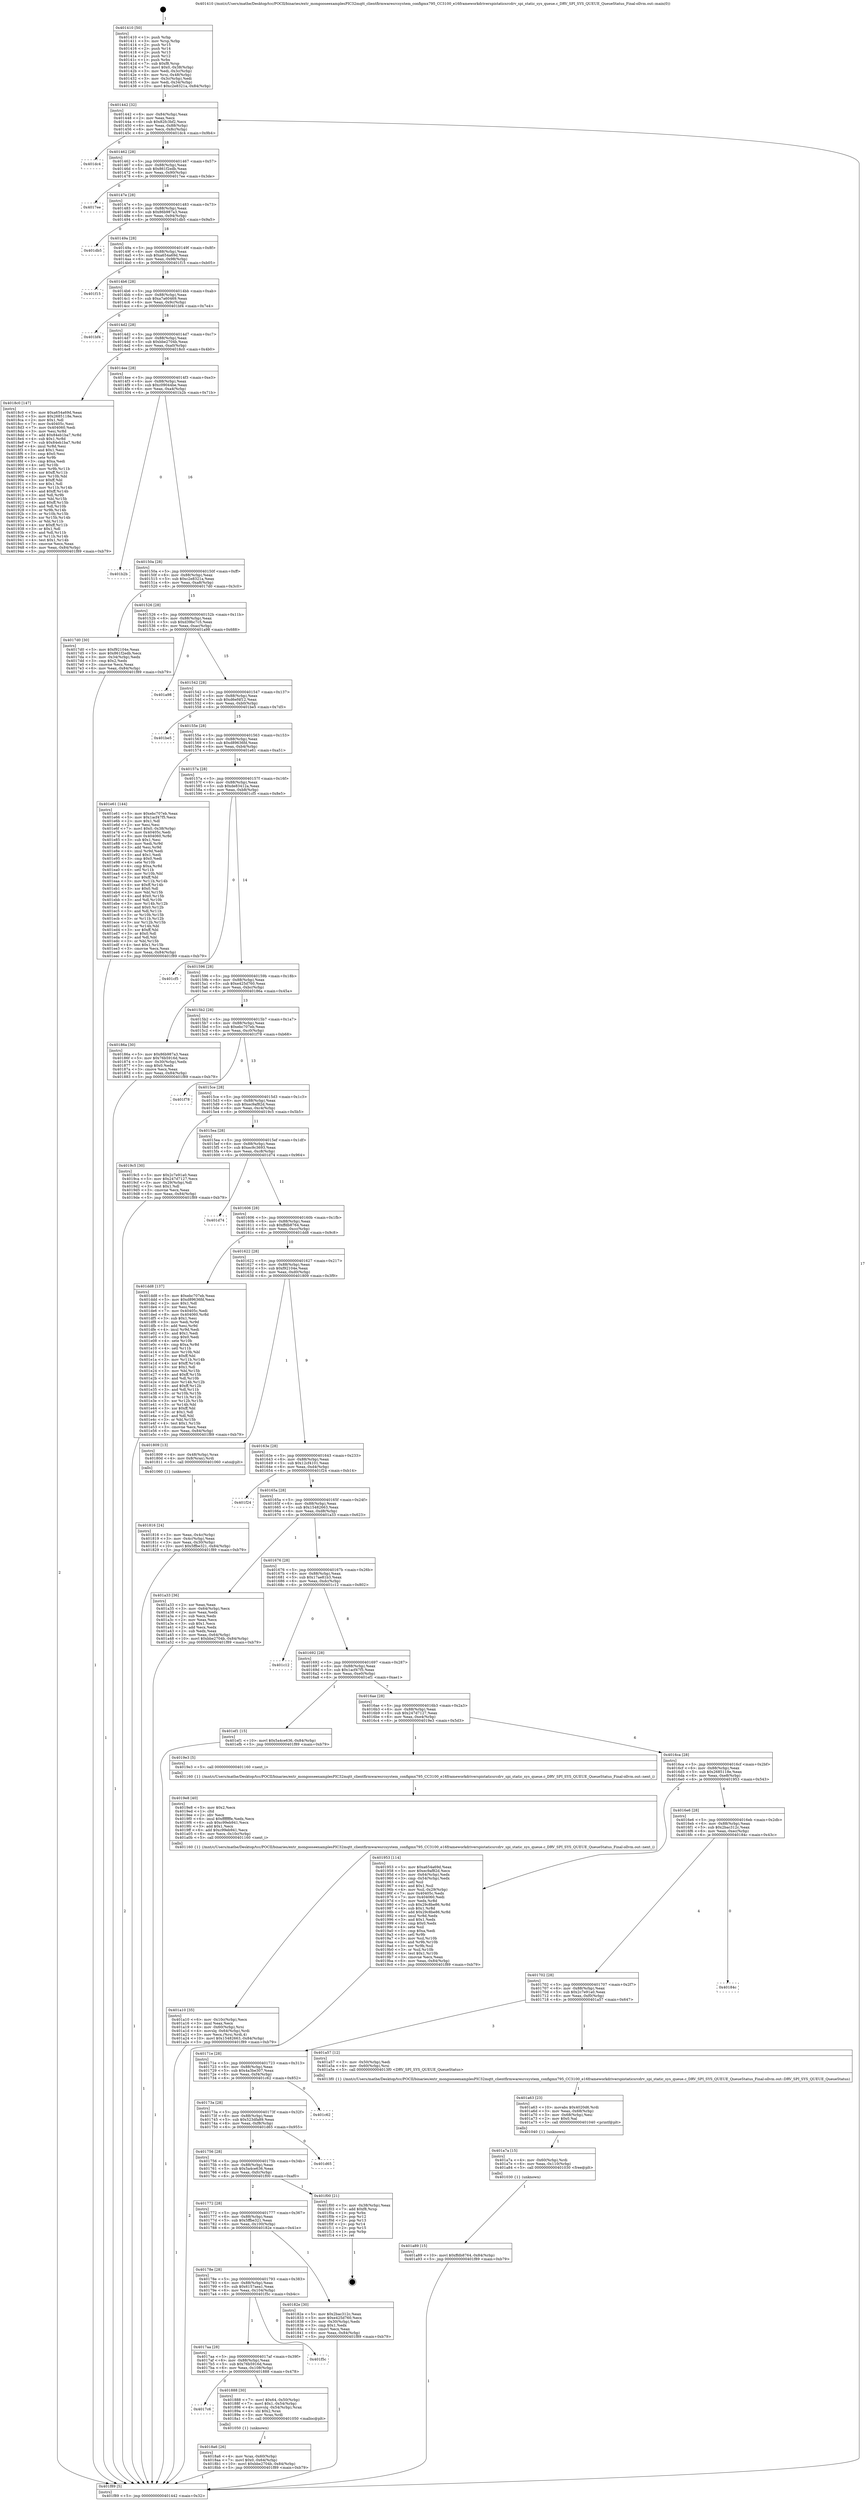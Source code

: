 digraph "0x401410" {
  label = "0x401410 (/mnt/c/Users/mathe/Desktop/tcc/POCII/binaries/extr_mongooseexamplesPIC32mqtt_clientfirmwaresrcsystem_configmx795_CC3100_e16frameworkdriverspistaticsrcdrv_spi_static_sys_queue.c_DRV_SPI_SYS_QUEUE_QueueStatus_Final-ollvm.out::main(0))"
  labelloc = "t"
  node[shape=record]

  Entry [label="",width=0.3,height=0.3,shape=circle,fillcolor=black,style=filled]
  "0x401442" [label="{
     0x401442 [32]\l
     | [instrs]\l
     &nbsp;&nbsp;0x401442 \<+6\>: mov -0x84(%rbp),%eax\l
     &nbsp;&nbsp;0x401448 \<+2\>: mov %eax,%ecx\l
     &nbsp;&nbsp;0x40144a \<+6\>: sub $0x82fc3bf2,%ecx\l
     &nbsp;&nbsp;0x401450 \<+6\>: mov %eax,-0x88(%rbp)\l
     &nbsp;&nbsp;0x401456 \<+6\>: mov %ecx,-0x8c(%rbp)\l
     &nbsp;&nbsp;0x40145c \<+6\>: je 0000000000401dc4 \<main+0x9b4\>\l
  }"]
  "0x401dc4" [label="{
     0x401dc4\l
  }", style=dashed]
  "0x401462" [label="{
     0x401462 [28]\l
     | [instrs]\l
     &nbsp;&nbsp;0x401462 \<+5\>: jmp 0000000000401467 \<main+0x57\>\l
     &nbsp;&nbsp;0x401467 \<+6\>: mov -0x88(%rbp),%eax\l
     &nbsp;&nbsp;0x40146d \<+5\>: sub $0x861f2edb,%eax\l
     &nbsp;&nbsp;0x401472 \<+6\>: mov %eax,-0x90(%rbp)\l
     &nbsp;&nbsp;0x401478 \<+6\>: je 00000000004017ee \<main+0x3de\>\l
  }"]
  Exit [label="",width=0.3,height=0.3,shape=circle,fillcolor=black,style=filled,peripheries=2]
  "0x4017ee" [label="{
     0x4017ee\l
  }", style=dashed]
  "0x40147e" [label="{
     0x40147e [28]\l
     | [instrs]\l
     &nbsp;&nbsp;0x40147e \<+5\>: jmp 0000000000401483 \<main+0x73\>\l
     &nbsp;&nbsp;0x401483 \<+6\>: mov -0x88(%rbp),%eax\l
     &nbsp;&nbsp;0x401489 \<+5\>: sub $0x86b987a3,%eax\l
     &nbsp;&nbsp;0x40148e \<+6\>: mov %eax,-0x94(%rbp)\l
     &nbsp;&nbsp;0x401494 \<+6\>: je 0000000000401db5 \<main+0x9a5\>\l
  }"]
  "0x401a89" [label="{
     0x401a89 [15]\l
     | [instrs]\l
     &nbsp;&nbsp;0x401a89 \<+10\>: movl $0xffdb8764,-0x84(%rbp)\l
     &nbsp;&nbsp;0x401a93 \<+5\>: jmp 0000000000401f89 \<main+0xb79\>\l
  }"]
  "0x401db5" [label="{
     0x401db5\l
  }", style=dashed]
  "0x40149a" [label="{
     0x40149a [28]\l
     | [instrs]\l
     &nbsp;&nbsp;0x40149a \<+5\>: jmp 000000000040149f \<main+0x8f\>\l
     &nbsp;&nbsp;0x40149f \<+6\>: mov -0x88(%rbp),%eax\l
     &nbsp;&nbsp;0x4014a5 \<+5\>: sub $0xa654a69d,%eax\l
     &nbsp;&nbsp;0x4014aa \<+6\>: mov %eax,-0x98(%rbp)\l
     &nbsp;&nbsp;0x4014b0 \<+6\>: je 0000000000401f15 \<main+0xb05\>\l
  }"]
  "0x401a7a" [label="{
     0x401a7a [15]\l
     | [instrs]\l
     &nbsp;&nbsp;0x401a7a \<+4\>: mov -0x60(%rbp),%rdi\l
     &nbsp;&nbsp;0x401a7e \<+6\>: mov %eax,-0x110(%rbp)\l
     &nbsp;&nbsp;0x401a84 \<+5\>: call 0000000000401030 \<free@plt\>\l
     | [calls]\l
     &nbsp;&nbsp;0x401030 \{1\} (unknown)\l
  }"]
  "0x401f15" [label="{
     0x401f15\l
  }", style=dashed]
  "0x4014b6" [label="{
     0x4014b6 [28]\l
     | [instrs]\l
     &nbsp;&nbsp;0x4014b6 \<+5\>: jmp 00000000004014bb \<main+0xab\>\l
     &nbsp;&nbsp;0x4014bb \<+6\>: mov -0x88(%rbp),%eax\l
     &nbsp;&nbsp;0x4014c1 \<+5\>: sub $0xa7a60469,%eax\l
     &nbsp;&nbsp;0x4014c6 \<+6\>: mov %eax,-0x9c(%rbp)\l
     &nbsp;&nbsp;0x4014cc \<+6\>: je 0000000000401bf4 \<main+0x7e4\>\l
  }"]
  "0x401a63" [label="{
     0x401a63 [23]\l
     | [instrs]\l
     &nbsp;&nbsp;0x401a63 \<+10\>: movabs $0x4020d6,%rdi\l
     &nbsp;&nbsp;0x401a6d \<+3\>: mov %eax,-0x68(%rbp)\l
     &nbsp;&nbsp;0x401a70 \<+3\>: mov -0x68(%rbp),%esi\l
     &nbsp;&nbsp;0x401a73 \<+2\>: mov $0x0,%al\l
     &nbsp;&nbsp;0x401a75 \<+5\>: call 0000000000401040 \<printf@plt\>\l
     | [calls]\l
     &nbsp;&nbsp;0x401040 \{1\} (unknown)\l
  }"]
  "0x401bf4" [label="{
     0x401bf4\l
  }", style=dashed]
  "0x4014d2" [label="{
     0x4014d2 [28]\l
     | [instrs]\l
     &nbsp;&nbsp;0x4014d2 \<+5\>: jmp 00000000004014d7 \<main+0xc7\>\l
     &nbsp;&nbsp;0x4014d7 \<+6\>: mov -0x88(%rbp),%eax\l
     &nbsp;&nbsp;0x4014dd \<+5\>: sub $0xbbe2704b,%eax\l
     &nbsp;&nbsp;0x4014e2 \<+6\>: mov %eax,-0xa0(%rbp)\l
     &nbsp;&nbsp;0x4014e8 \<+6\>: je 00000000004018c0 \<main+0x4b0\>\l
  }"]
  "0x401a10" [label="{
     0x401a10 [35]\l
     | [instrs]\l
     &nbsp;&nbsp;0x401a10 \<+6\>: mov -0x10c(%rbp),%ecx\l
     &nbsp;&nbsp;0x401a16 \<+3\>: imul %eax,%ecx\l
     &nbsp;&nbsp;0x401a19 \<+4\>: mov -0x60(%rbp),%rsi\l
     &nbsp;&nbsp;0x401a1d \<+4\>: movslq -0x64(%rbp),%rdi\l
     &nbsp;&nbsp;0x401a21 \<+3\>: mov %ecx,(%rsi,%rdi,4)\l
     &nbsp;&nbsp;0x401a24 \<+10\>: movl $0x15482663,-0x84(%rbp)\l
     &nbsp;&nbsp;0x401a2e \<+5\>: jmp 0000000000401f89 \<main+0xb79\>\l
  }"]
  "0x4018c0" [label="{
     0x4018c0 [147]\l
     | [instrs]\l
     &nbsp;&nbsp;0x4018c0 \<+5\>: mov $0xa654a69d,%eax\l
     &nbsp;&nbsp;0x4018c5 \<+5\>: mov $0x2685118e,%ecx\l
     &nbsp;&nbsp;0x4018ca \<+2\>: mov $0x1,%dl\l
     &nbsp;&nbsp;0x4018cc \<+7\>: mov 0x40405c,%esi\l
     &nbsp;&nbsp;0x4018d3 \<+7\>: mov 0x404060,%edi\l
     &nbsp;&nbsp;0x4018da \<+3\>: mov %esi,%r8d\l
     &nbsp;&nbsp;0x4018dd \<+7\>: add $0x84eb1ba7,%r8d\l
     &nbsp;&nbsp;0x4018e4 \<+4\>: sub $0x1,%r8d\l
     &nbsp;&nbsp;0x4018e8 \<+7\>: sub $0x84eb1ba7,%r8d\l
     &nbsp;&nbsp;0x4018ef \<+4\>: imul %r8d,%esi\l
     &nbsp;&nbsp;0x4018f3 \<+3\>: and $0x1,%esi\l
     &nbsp;&nbsp;0x4018f6 \<+3\>: cmp $0x0,%esi\l
     &nbsp;&nbsp;0x4018f9 \<+4\>: sete %r9b\l
     &nbsp;&nbsp;0x4018fd \<+3\>: cmp $0xa,%edi\l
     &nbsp;&nbsp;0x401900 \<+4\>: setl %r10b\l
     &nbsp;&nbsp;0x401904 \<+3\>: mov %r9b,%r11b\l
     &nbsp;&nbsp;0x401907 \<+4\>: xor $0xff,%r11b\l
     &nbsp;&nbsp;0x40190b \<+3\>: mov %r10b,%bl\l
     &nbsp;&nbsp;0x40190e \<+3\>: xor $0xff,%bl\l
     &nbsp;&nbsp;0x401911 \<+3\>: xor $0x1,%dl\l
     &nbsp;&nbsp;0x401914 \<+3\>: mov %r11b,%r14b\l
     &nbsp;&nbsp;0x401917 \<+4\>: and $0xff,%r14b\l
     &nbsp;&nbsp;0x40191b \<+3\>: and %dl,%r9b\l
     &nbsp;&nbsp;0x40191e \<+3\>: mov %bl,%r15b\l
     &nbsp;&nbsp;0x401921 \<+4\>: and $0xff,%r15b\l
     &nbsp;&nbsp;0x401925 \<+3\>: and %dl,%r10b\l
     &nbsp;&nbsp;0x401928 \<+3\>: or %r9b,%r14b\l
     &nbsp;&nbsp;0x40192b \<+3\>: or %r10b,%r15b\l
     &nbsp;&nbsp;0x40192e \<+3\>: xor %r15b,%r14b\l
     &nbsp;&nbsp;0x401931 \<+3\>: or %bl,%r11b\l
     &nbsp;&nbsp;0x401934 \<+4\>: xor $0xff,%r11b\l
     &nbsp;&nbsp;0x401938 \<+3\>: or $0x1,%dl\l
     &nbsp;&nbsp;0x40193b \<+3\>: and %dl,%r11b\l
     &nbsp;&nbsp;0x40193e \<+3\>: or %r11b,%r14b\l
     &nbsp;&nbsp;0x401941 \<+4\>: test $0x1,%r14b\l
     &nbsp;&nbsp;0x401945 \<+3\>: cmovne %ecx,%eax\l
     &nbsp;&nbsp;0x401948 \<+6\>: mov %eax,-0x84(%rbp)\l
     &nbsp;&nbsp;0x40194e \<+5\>: jmp 0000000000401f89 \<main+0xb79\>\l
  }"]
  "0x4014ee" [label="{
     0x4014ee [28]\l
     | [instrs]\l
     &nbsp;&nbsp;0x4014ee \<+5\>: jmp 00000000004014f3 \<main+0xe3\>\l
     &nbsp;&nbsp;0x4014f3 \<+6\>: mov -0x88(%rbp),%eax\l
     &nbsp;&nbsp;0x4014f9 \<+5\>: sub $0xc09044be,%eax\l
     &nbsp;&nbsp;0x4014fe \<+6\>: mov %eax,-0xa4(%rbp)\l
     &nbsp;&nbsp;0x401504 \<+6\>: je 0000000000401b2b \<main+0x71b\>\l
  }"]
  "0x4019e8" [label="{
     0x4019e8 [40]\l
     | [instrs]\l
     &nbsp;&nbsp;0x4019e8 \<+5\>: mov $0x2,%ecx\l
     &nbsp;&nbsp;0x4019ed \<+1\>: cltd\l
     &nbsp;&nbsp;0x4019ee \<+2\>: idiv %ecx\l
     &nbsp;&nbsp;0x4019f0 \<+6\>: imul $0xfffffffe,%edx,%ecx\l
     &nbsp;&nbsp;0x4019f6 \<+6\>: sub $0xc99eb941,%ecx\l
     &nbsp;&nbsp;0x4019fc \<+3\>: add $0x1,%ecx\l
     &nbsp;&nbsp;0x4019ff \<+6\>: add $0xc99eb941,%ecx\l
     &nbsp;&nbsp;0x401a05 \<+6\>: mov %ecx,-0x10c(%rbp)\l
     &nbsp;&nbsp;0x401a0b \<+5\>: call 0000000000401160 \<next_i\>\l
     | [calls]\l
     &nbsp;&nbsp;0x401160 \{1\} (/mnt/c/Users/mathe/Desktop/tcc/POCII/binaries/extr_mongooseexamplesPIC32mqtt_clientfirmwaresrcsystem_configmx795_CC3100_e16frameworkdriverspistaticsrcdrv_spi_static_sys_queue.c_DRV_SPI_SYS_QUEUE_QueueStatus_Final-ollvm.out::next_i)\l
  }"]
  "0x401b2b" [label="{
     0x401b2b\l
  }", style=dashed]
  "0x40150a" [label="{
     0x40150a [28]\l
     | [instrs]\l
     &nbsp;&nbsp;0x40150a \<+5\>: jmp 000000000040150f \<main+0xff\>\l
     &nbsp;&nbsp;0x40150f \<+6\>: mov -0x88(%rbp),%eax\l
     &nbsp;&nbsp;0x401515 \<+5\>: sub $0xc2e8321a,%eax\l
     &nbsp;&nbsp;0x40151a \<+6\>: mov %eax,-0xa8(%rbp)\l
     &nbsp;&nbsp;0x401520 \<+6\>: je 00000000004017d0 \<main+0x3c0\>\l
  }"]
  "0x4018a6" [label="{
     0x4018a6 [26]\l
     | [instrs]\l
     &nbsp;&nbsp;0x4018a6 \<+4\>: mov %rax,-0x60(%rbp)\l
     &nbsp;&nbsp;0x4018aa \<+7\>: movl $0x0,-0x64(%rbp)\l
     &nbsp;&nbsp;0x4018b1 \<+10\>: movl $0xbbe2704b,-0x84(%rbp)\l
     &nbsp;&nbsp;0x4018bb \<+5\>: jmp 0000000000401f89 \<main+0xb79\>\l
  }"]
  "0x4017d0" [label="{
     0x4017d0 [30]\l
     | [instrs]\l
     &nbsp;&nbsp;0x4017d0 \<+5\>: mov $0xf92104e,%eax\l
     &nbsp;&nbsp;0x4017d5 \<+5\>: mov $0x861f2edb,%ecx\l
     &nbsp;&nbsp;0x4017da \<+3\>: mov -0x34(%rbp),%edx\l
     &nbsp;&nbsp;0x4017dd \<+3\>: cmp $0x2,%edx\l
     &nbsp;&nbsp;0x4017e0 \<+3\>: cmovne %ecx,%eax\l
     &nbsp;&nbsp;0x4017e3 \<+6\>: mov %eax,-0x84(%rbp)\l
     &nbsp;&nbsp;0x4017e9 \<+5\>: jmp 0000000000401f89 \<main+0xb79\>\l
  }"]
  "0x401526" [label="{
     0x401526 [28]\l
     | [instrs]\l
     &nbsp;&nbsp;0x401526 \<+5\>: jmp 000000000040152b \<main+0x11b\>\l
     &nbsp;&nbsp;0x40152b \<+6\>: mov -0x88(%rbp),%eax\l
     &nbsp;&nbsp;0x401531 \<+5\>: sub $0xd39bc7c5,%eax\l
     &nbsp;&nbsp;0x401536 \<+6\>: mov %eax,-0xac(%rbp)\l
     &nbsp;&nbsp;0x40153c \<+6\>: je 0000000000401a98 \<main+0x688\>\l
  }"]
  "0x401f89" [label="{
     0x401f89 [5]\l
     | [instrs]\l
     &nbsp;&nbsp;0x401f89 \<+5\>: jmp 0000000000401442 \<main+0x32\>\l
  }"]
  "0x401410" [label="{
     0x401410 [50]\l
     | [instrs]\l
     &nbsp;&nbsp;0x401410 \<+1\>: push %rbp\l
     &nbsp;&nbsp;0x401411 \<+3\>: mov %rsp,%rbp\l
     &nbsp;&nbsp;0x401414 \<+2\>: push %r15\l
     &nbsp;&nbsp;0x401416 \<+2\>: push %r14\l
     &nbsp;&nbsp;0x401418 \<+2\>: push %r13\l
     &nbsp;&nbsp;0x40141a \<+2\>: push %r12\l
     &nbsp;&nbsp;0x40141c \<+1\>: push %rbx\l
     &nbsp;&nbsp;0x40141d \<+7\>: sub $0xf8,%rsp\l
     &nbsp;&nbsp;0x401424 \<+7\>: movl $0x0,-0x38(%rbp)\l
     &nbsp;&nbsp;0x40142b \<+3\>: mov %edi,-0x3c(%rbp)\l
     &nbsp;&nbsp;0x40142e \<+4\>: mov %rsi,-0x48(%rbp)\l
     &nbsp;&nbsp;0x401432 \<+3\>: mov -0x3c(%rbp),%edi\l
     &nbsp;&nbsp;0x401435 \<+3\>: mov %edi,-0x34(%rbp)\l
     &nbsp;&nbsp;0x401438 \<+10\>: movl $0xc2e8321a,-0x84(%rbp)\l
  }"]
  "0x4017c6" [label="{
     0x4017c6\l
  }", style=dashed]
  "0x401a98" [label="{
     0x401a98\l
  }", style=dashed]
  "0x401542" [label="{
     0x401542 [28]\l
     | [instrs]\l
     &nbsp;&nbsp;0x401542 \<+5\>: jmp 0000000000401547 \<main+0x137\>\l
     &nbsp;&nbsp;0x401547 \<+6\>: mov -0x88(%rbp),%eax\l
     &nbsp;&nbsp;0x40154d \<+5\>: sub $0xd6ef4f12,%eax\l
     &nbsp;&nbsp;0x401552 \<+6\>: mov %eax,-0xb0(%rbp)\l
     &nbsp;&nbsp;0x401558 \<+6\>: je 0000000000401be5 \<main+0x7d5\>\l
  }"]
  "0x401888" [label="{
     0x401888 [30]\l
     | [instrs]\l
     &nbsp;&nbsp;0x401888 \<+7\>: movl $0x64,-0x50(%rbp)\l
     &nbsp;&nbsp;0x40188f \<+7\>: movl $0x1,-0x54(%rbp)\l
     &nbsp;&nbsp;0x401896 \<+4\>: movslq -0x54(%rbp),%rax\l
     &nbsp;&nbsp;0x40189a \<+4\>: shl $0x2,%rax\l
     &nbsp;&nbsp;0x40189e \<+3\>: mov %rax,%rdi\l
     &nbsp;&nbsp;0x4018a1 \<+5\>: call 0000000000401050 \<malloc@plt\>\l
     | [calls]\l
     &nbsp;&nbsp;0x401050 \{1\} (unknown)\l
  }"]
  "0x401be5" [label="{
     0x401be5\l
  }", style=dashed]
  "0x40155e" [label="{
     0x40155e [28]\l
     | [instrs]\l
     &nbsp;&nbsp;0x40155e \<+5\>: jmp 0000000000401563 \<main+0x153\>\l
     &nbsp;&nbsp;0x401563 \<+6\>: mov -0x88(%rbp),%eax\l
     &nbsp;&nbsp;0x401569 \<+5\>: sub $0xd89636fd,%eax\l
     &nbsp;&nbsp;0x40156e \<+6\>: mov %eax,-0xb4(%rbp)\l
     &nbsp;&nbsp;0x401574 \<+6\>: je 0000000000401e61 \<main+0xa51\>\l
  }"]
  "0x4017aa" [label="{
     0x4017aa [28]\l
     | [instrs]\l
     &nbsp;&nbsp;0x4017aa \<+5\>: jmp 00000000004017af \<main+0x39f\>\l
     &nbsp;&nbsp;0x4017af \<+6\>: mov -0x88(%rbp),%eax\l
     &nbsp;&nbsp;0x4017b5 \<+5\>: sub $0x76b5916d,%eax\l
     &nbsp;&nbsp;0x4017ba \<+6\>: mov %eax,-0x108(%rbp)\l
     &nbsp;&nbsp;0x4017c0 \<+6\>: je 0000000000401888 \<main+0x478\>\l
  }"]
  "0x401e61" [label="{
     0x401e61 [144]\l
     | [instrs]\l
     &nbsp;&nbsp;0x401e61 \<+5\>: mov $0xebc707eb,%eax\l
     &nbsp;&nbsp;0x401e66 \<+5\>: mov $0x1acf47f5,%ecx\l
     &nbsp;&nbsp;0x401e6b \<+2\>: mov $0x1,%dl\l
     &nbsp;&nbsp;0x401e6d \<+2\>: xor %esi,%esi\l
     &nbsp;&nbsp;0x401e6f \<+7\>: movl $0x0,-0x38(%rbp)\l
     &nbsp;&nbsp;0x401e76 \<+7\>: mov 0x40405c,%edi\l
     &nbsp;&nbsp;0x401e7d \<+8\>: mov 0x404060,%r8d\l
     &nbsp;&nbsp;0x401e85 \<+3\>: sub $0x1,%esi\l
     &nbsp;&nbsp;0x401e88 \<+3\>: mov %edi,%r9d\l
     &nbsp;&nbsp;0x401e8b \<+3\>: add %esi,%r9d\l
     &nbsp;&nbsp;0x401e8e \<+4\>: imul %r9d,%edi\l
     &nbsp;&nbsp;0x401e92 \<+3\>: and $0x1,%edi\l
     &nbsp;&nbsp;0x401e95 \<+3\>: cmp $0x0,%edi\l
     &nbsp;&nbsp;0x401e98 \<+4\>: sete %r10b\l
     &nbsp;&nbsp;0x401e9c \<+4\>: cmp $0xa,%r8d\l
     &nbsp;&nbsp;0x401ea0 \<+4\>: setl %r11b\l
     &nbsp;&nbsp;0x401ea4 \<+3\>: mov %r10b,%bl\l
     &nbsp;&nbsp;0x401ea7 \<+3\>: xor $0xff,%bl\l
     &nbsp;&nbsp;0x401eaa \<+3\>: mov %r11b,%r14b\l
     &nbsp;&nbsp;0x401ead \<+4\>: xor $0xff,%r14b\l
     &nbsp;&nbsp;0x401eb1 \<+3\>: xor $0x0,%dl\l
     &nbsp;&nbsp;0x401eb4 \<+3\>: mov %bl,%r15b\l
     &nbsp;&nbsp;0x401eb7 \<+4\>: and $0x0,%r15b\l
     &nbsp;&nbsp;0x401ebb \<+3\>: and %dl,%r10b\l
     &nbsp;&nbsp;0x401ebe \<+3\>: mov %r14b,%r12b\l
     &nbsp;&nbsp;0x401ec1 \<+4\>: and $0x0,%r12b\l
     &nbsp;&nbsp;0x401ec5 \<+3\>: and %dl,%r11b\l
     &nbsp;&nbsp;0x401ec8 \<+3\>: or %r10b,%r15b\l
     &nbsp;&nbsp;0x401ecb \<+3\>: or %r11b,%r12b\l
     &nbsp;&nbsp;0x401ece \<+3\>: xor %r12b,%r15b\l
     &nbsp;&nbsp;0x401ed1 \<+3\>: or %r14b,%bl\l
     &nbsp;&nbsp;0x401ed4 \<+3\>: xor $0xff,%bl\l
     &nbsp;&nbsp;0x401ed7 \<+3\>: or $0x0,%dl\l
     &nbsp;&nbsp;0x401eda \<+2\>: and %dl,%bl\l
     &nbsp;&nbsp;0x401edc \<+3\>: or %bl,%r15b\l
     &nbsp;&nbsp;0x401edf \<+4\>: test $0x1,%r15b\l
     &nbsp;&nbsp;0x401ee3 \<+3\>: cmovne %ecx,%eax\l
     &nbsp;&nbsp;0x401ee6 \<+6\>: mov %eax,-0x84(%rbp)\l
     &nbsp;&nbsp;0x401eec \<+5\>: jmp 0000000000401f89 \<main+0xb79\>\l
  }"]
  "0x40157a" [label="{
     0x40157a [28]\l
     | [instrs]\l
     &nbsp;&nbsp;0x40157a \<+5\>: jmp 000000000040157f \<main+0x16f\>\l
     &nbsp;&nbsp;0x40157f \<+6\>: mov -0x88(%rbp),%eax\l
     &nbsp;&nbsp;0x401585 \<+5\>: sub $0xde83412a,%eax\l
     &nbsp;&nbsp;0x40158a \<+6\>: mov %eax,-0xb8(%rbp)\l
     &nbsp;&nbsp;0x401590 \<+6\>: je 0000000000401cf5 \<main+0x8e5\>\l
  }"]
  "0x401f5c" [label="{
     0x401f5c\l
  }", style=dashed]
  "0x401cf5" [label="{
     0x401cf5\l
  }", style=dashed]
  "0x401596" [label="{
     0x401596 [28]\l
     | [instrs]\l
     &nbsp;&nbsp;0x401596 \<+5\>: jmp 000000000040159b \<main+0x18b\>\l
     &nbsp;&nbsp;0x40159b \<+6\>: mov -0x88(%rbp),%eax\l
     &nbsp;&nbsp;0x4015a1 \<+5\>: sub $0xe425d760,%eax\l
     &nbsp;&nbsp;0x4015a6 \<+6\>: mov %eax,-0xbc(%rbp)\l
     &nbsp;&nbsp;0x4015ac \<+6\>: je 000000000040186a \<main+0x45a\>\l
  }"]
  "0x40178e" [label="{
     0x40178e [28]\l
     | [instrs]\l
     &nbsp;&nbsp;0x40178e \<+5\>: jmp 0000000000401793 \<main+0x383\>\l
     &nbsp;&nbsp;0x401793 \<+6\>: mov -0x88(%rbp),%eax\l
     &nbsp;&nbsp;0x401799 \<+5\>: sub $0x6157aea1,%eax\l
     &nbsp;&nbsp;0x40179e \<+6\>: mov %eax,-0x104(%rbp)\l
     &nbsp;&nbsp;0x4017a4 \<+6\>: je 0000000000401f5c \<main+0xb4c\>\l
  }"]
  "0x40186a" [label="{
     0x40186a [30]\l
     | [instrs]\l
     &nbsp;&nbsp;0x40186a \<+5\>: mov $0x86b987a3,%eax\l
     &nbsp;&nbsp;0x40186f \<+5\>: mov $0x76b5916d,%ecx\l
     &nbsp;&nbsp;0x401874 \<+3\>: mov -0x30(%rbp),%edx\l
     &nbsp;&nbsp;0x401877 \<+3\>: cmp $0x0,%edx\l
     &nbsp;&nbsp;0x40187a \<+3\>: cmove %ecx,%eax\l
     &nbsp;&nbsp;0x40187d \<+6\>: mov %eax,-0x84(%rbp)\l
     &nbsp;&nbsp;0x401883 \<+5\>: jmp 0000000000401f89 \<main+0xb79\>\l
  }"]
  "0x4015b2" [label="{
     0x4015b2 [28]\l
     | [instrs]\l
     &nbsp;&nbsp;0x4015b2 \<+5\>: jmp 00000000004015b7 \<main+0x1a7\>\l
     &nbsp;&nbsp;0x4015b7 \<+6\>: mov -0x88(%rbp),%eax\l
     &nbsp;&nbsp;0x4015bd \<+5\>: sub $0xebc707eb,%eax\l
     &nbsp;&nbsp;0x4015c2 \<+6\>: mov %eax,-0xc0(%rbp)\l
     &nbsp;&nbsp;0x4015c8 \<+6\>: je 0000000000401f78 \<main+0xb68\>\l
  }"]
  "0x40182e" [label="{
     0x40182e [30]\l
     | [instrs]\l
     &nbsp;&nbsp;0x40182e \<+5\>: mov $0x2bac312c,%eax\l
     &nbsp;&nbsp;0x401833 \<+5\>: mov $0xe425d760,%ecx\l
     &nbsp;&nbsp;0x401838 \<+3\>: mov -0x30(%rbp),%edx\l
     &nbsp;&nbsp;0x40183b \<+3\>: cmp $0x1,%edx\l
     &nbsp;&nbsp;0x40183e \<+3\>: cmovl %ecx,%eax\l
     &nbsp;&nbsp;0x401841 \<+6\>: mov %eax,-0x84(%rbp)\l
     &nbsp;&nbsp;0x401847 \<+5\>: jmp 0000000000401f89 \<main+0xb79\>\l
  }"]
  "0x401f78" [label="{
     0x401f78\l
  }", style=dashed]
  "0x4015ce" [label="{
     0x4015ce [28]\l
     | [instrs]\l
     &nbsp;&nbsp;0x4015ce \<+5\>: jmp 00000000004015d3 \<main+0x1c3\>\l
     &nbsp;&nbsp;0x4015d3 \<+6\>: mov -0x88(%rbp),%eax\l
     &nbsp;&nbsp;0x4015d9 \<+5\>: sub $0xec9af82d,%eax\l
     &nbsp;&nbsp;0x4015de \<+6\>: mov %eax,-0xc4(%rbp)\l
     &nbsp;&nbsp;0x4015e4 \<+6\>: je 00000000004019c5 \<main+0x5b5\>\l
  }"]
  "0x401772" [label="{
     0x401772 [28]\l
     | [instrs]\l
     &nbsp;&nbsp;0x401772 \<+5\>: jmp 0000000000401777 \<main+0x367\>\l
     &nbsp;&nbsp;0x401777 \<+6\>: mov -0x88(%rbp),%eax\l
     &nbsp;&nbsp;0x40177d \<+5\>: sub $0x5ffbe321,%eax\l
     &nbsp;&nbsp;0x401782 \<+6\>: mov %eax,-0x100(%rbp)\l
     &nbsp;&nbsp;0x401788 \<+6\>: je 000000000040182e \<main+0x41e\>\l
  }"]
  "0x4019c5" [label="{
     0x4019c5 [30]\l
     | [instrs]\l
     &nbsp;&nbsp;0x4019c5 \<+5\>: mov $0x2c7e91a0,%eax\l
     &nbsp;&nbsp;0x4019ca \<+5\>: mov $0x247d7127,%ecx\l
     &nbsp;&nbsp;0x4019cf \<+3\>: mov -0x29(%rbp),%dl\l
     &nbsp;&nbsp;0x4019d2 \<+3\>: test $0x1,%dl\l
     &nbsp;&nbsp;0x4019d5 \<+3\>: cmovne %ecx,%eax\l
     &nbsp;&nbsp;0x4019d8 \<+6\>: mov %eax,-0x84(%rbp)\l
     &nbsp;&nbsp;0x4019de \<+5\>: jmp 0000000000401f89 \<main+0xb79\>\l
  }"]
  "0x4015ea" [label="{
     0x4015ea [28]\l
     | [instrs]\l
     &nbsp;&nbsp;0x4015ea \<+5\>: jmp 00000000004015ef \<main+0x1df\>\l
     &nbsp;&nbsp;0x4015ef \<+6\>: mov -0x88(%rbp),%eax\l
     &nbsp;&nbsp;0x4015f5 \<+5\>: sub $0xec9c3693,%eax\l
     &nbsp;&nbsp;0x4015fa \<+6\>: mov %eax,-0xc8(%rbp)\l
     &nbsp;&nbsp;0x401600 \<+6\>: je 0000000000401d74 \<main+0x964\>\l
  }"]
  "0x401f00" [label="{
     0x401f00 [21]\l
     | [instrs]\l
     &nbsp;&nbsp;0x401f00 \<+3\>: mov -0x38(%rbp),%eax\l
     &nbsp;&nbsp;0x401f03 \<+7\>: add $0xf8,%rsp\l
     &nbsp;&nbsp;0x401f0a \<+1\>: pop %rbx\l
     &nbsp;&nbsp;0x401f0b \<+2\>: pop %r12\l
     &nbsp;&nbsp;0x401f0d \<+2\>: pop %r13\l
     &nbsp;&nbsp;0x401f0f \<+2\>: pop %r14\l
     &nbsp;&nbsp;0x401f11 \<+2\>: pop %r15\l
     &nbsp;&nbsp;0x401f13 \<+1\>: pop %rbp\l
     &nbsp;&nbsp;0x401f14 \<+1\>: ret\l
  }"]
  "0x401d74" [label="{
     0x401d74\l
  }", style=dashed]
  "0x401606" [label="{
     0x401606 [28]\l
     | [instrs]\l
     &nbsp;&nbsp;0x401606 \<+5\>: jmp 000000000040160b \<main+0x1fb\>\l
     &nbsp;&nbsp;0x40160b \<+6\>: mov -0x88(%rbp),%eax\l
     &nbsp;&nbsp;0x401611 \<+5\>: sub $0xffdb8764,%eax\l
     &nbsp;&nbsp;0x401616 \<+6\>: mov %eax,-0xcc(%rbp)\l
     &nbsp;&nbsp;0x40161c \<+6\>: je 0000000000401dd8 \<main+0x9c8\>\l
  }"]
  "0x401756" [label="{
     0x401756 [28]\l
     | [instrs]\l
     &nbsp;&nbsp;0x401756 \<+5\>: jmp 000000000040175b \<main+0x34b\>\l
     &nbsp;&nbsp;0x40175b \<+6\>: mov -0x88(%rbp),%eax\l
     &nbsp;&nbsp;0x401761 \<+5\>: sub $0x5a4ce636,%eax\l
     &nbsp;&nbsp;0x401766 \<+6\>: mov %eax,-0xfc(%rbp)\l
     &nbsp;&nbsp;0x40176c \<+6\>: je 0000000000401f00 \<main+0xaf0\>\l
  }"]
  "0x401dd8" [label="{
     0x401dd8 [137]\l
     | [instrs]\l
     &nbsp;&nbsp;0x401dd8 \<+5\>: mov $0xebc707eb,%eax\l
     &nbsp;&nbsp;0x401ddd \<+5\>: mov $0xd89636fd,%ecx\l
     &nbsp;&nbsp;0x401de2 \<+2\>: mov $0x1,%dl\l
     &nbsp;&nbsp;0x401de4 \<+2\>: xor %esi,%esi\l
     &nbsp;&nbsp;0x401de6 \<+7\>: mov 0x40405c,%edi\l
     &nbsp;&nbsp;0x401ded \<+8\>: mov 0x404060,%r8d\l
     &nbsp;&nbsp;0x401df5 \<+3\>: sub $0x1,%esi\l
     &nbsp;&nbsp;0x401df8 \<+3\>: mov %edi,%r9d\l
     &nbsp;&nbsp;0x401dfb \<+3\>: add %esi,%r9d\l
     &nbsp;&nbsp;0x401dfe \<+4\>: imul %r9d,%edi\l
     &nbsp;&nbsp;0x401e02 \<+3\>: and $0x1,%edi\l
     &nbsp;&nbsp;0x401e05 \<+3\>: cmp $0x0,%edi\l
     &nbsp;&nbsp;0x401e08 \<+4\>: sete %r10b\l
     &nbsp;&nbsp;0x401e0c \<+4\>: cmp $0xa,%r8d\l
     &nbsp;&nbsp;0x401e10 \<+4\>: setl %r11b\l
     &nbsp;&nbsp;0x401e14 \<+3\>: mov %r10b,%bl\l
     &nbsp;&nbsp;0x401e17 \<+3\>: xor $0xff,%bl\l
     &nbsp;&nbsp;0x401e1a \<+3\>: mov %r11b,%r14b\l
     &nbsp;&nbsp;0x401e1d \<+4\>: xor $0xff,%r14b\l
     &nbsp;&nbsp;0x401e21 \<+3\>: xor $0x1,%dl\l
     &nbsp;&nbsp;0x401e24 \<+3\>: mov %bl,%r15b\l
     &nbsp;&nbsp;0x401e27 \<+4\>: and $0xff,%r15b\l
     &nbsp;&nbsp;0x401e2b \<+3\>: and %dl,%r10b\l
     &nbsp;&nbsp;0x401e2e \<+3\>: mov %r14b,%r12b\l
     &nbsp;&nbsp;0x401e31 \<+4\>: and $0xff,%r12b\l
     &nbsp;&nbsp;0x401e35 \<+3\>: and %dl,%r11b\l
     &nbsp;&nbsp;0x401e38 \<+3\>: or %r10b,%r15b\l
     &nbsp;&nbsp;0x401e3b \<+3\>: or %r11b,%r12b\l
     &nbsp;&nbsp;0x401e3e \<+3\>: xor %r12b,%r15b\l
     &nbsp;&nbsp;0x401e41 \<+3\>: or %r14b,%bl\l
     &nbsp;&nbsp;0x401e44 \<+3\>: xor $0xff,%bl\l
     &nbsp;&nbsp;0x401e47 \<+3\>: or $0x1,%dl\l
     &nbsp;&nbsp;0x401e4a \<+2\>: and %dl,%bl\l
     &nbsp;&nbsp;0x401e4c \<+3\>: or %bl,%r15b\l
     &nbsp;&nbsp;0x401e4f \<+4\>: test $0x1,%r15b\l
     &nbsp;&nbsp;0x401e53 \<+3\>: cmovne %ecx,%eax\l
     &nbsp;&nbsp;0x401e56 \<+6\>: mov %eax,-0x84(%rbp)\l
     &nbsp;&nbsp;0x401e5c \<+5\>: jmp 0000000000401f89 \<main+0xb79\>\l
  }"]
  "0x401622" [label="{
     0x401622 [28]\l
     | [instrs]\l
     &nbsp;&nbsp;0x401622 \<+5\>: jmp 0000000000401627 \<main+0x217\>\l
     &nbsp;&nbsp;0x401627 \<+6\>: mov -0x88(%rbp),%eax\l
     &nbsp;&nbsp;0x40162d \<+5\>: sub $0xf92104e,%eax\l
     &nbsp;&nbsp;0x401632 \<+6\>: mov %eax,-0xd0(%rbp)\l
     &nbsp;&nbsp;0x401638 \<+6\>: je 0000000000401809 \<main+0x3f9\>\l
  }"]
  "0x401d65" [label="{
     0x401d65\l
  }", style=dashed]
  "0x401809" [label="{
     0x401809 [13]\l
     | [instrs]\l
     &nbsp;&nbsp;0x401809 \<+4\>: mov -0x48(%rbp),%rax\l
     &nbsp;&nbsp;0x40180d \<+4\>: mov 0x8(%rax),%rdi\l
     &nbsp;&nbsp;0x401811 \<+5\>: call 0000000000401060 \<atoi@plt\>\l
     | [calls]\l
     &nbsp;&nbsp;0x401060 \{1\} (unknown)\l
  }"]
  "0x40163e" [label="{
     0x40163e [28]\l
     | [instrs]\l
     &nbsp;&nbsp;0x40163e \<+5\>: jmp 0000000000401643 \<main+0x233\>\l
     &nbsp;&nbsp;0x401643 \<+6\>: mov -0x88(%rbp),%eax\l
     &nbsp;&nbsp;0x401649 \<+5\>: sub $0x12cf4101,%eax\l
     &nbsp;&nbsp;0x40164e \<+6\>: mov %eax,-0xd4(%rbp)\l
     &nbsp;&nbsp;0x401654 \<+6\>: je 0000000000401f24 \<main+0xb14\>\l
  }"]
  "0x401816" [label="{
     0x401816 [24]\l
     | [instrs]\l
     &nbsp;&nbsp;0x401816 \<+3\>: mov %eax,-0x4c(%rbp)\l
     &nbsp;&nbsp;0x401819 \<+3\>: mov -0x4c(%rbp),%eax\l
     &nbsp;&nbsp;0x40181c \<+3\>: mov %eax,-0x30(%rbp)\l
     &nbsp;&nbsp;0x40181f \<+10\>: movl $0x5ffbe321,-0x84(%rbp)\l
     &nbsp;&nbsp;0x401829 \<+5\>: jmp 0000000000401f89 \<main+0xb79\>\l
  }"]
  "0x40173a" [label="{
     0x40173a [28]\l
     | [instrs]\l
     &nbsp;&nbsp;0x40173a \<+5\>: jmp 000000000040173f \<main+0x32f\>\l
     &nbsp;&nbsp;0x40173f \<+6\>: mov -0x88(%rbp),%eax\l
     &nbsp;&nbsp;0x401745 \<+5\>: sub $0x523dfa89,%eax\l
     &nbsp;&nbsp;0x40174a \<+6\>: mov %eax,-0xf8(%rbp)\l
     &nbsp;&nbsp;0x401750 \<+6\>: je 0000000000401d65 \<main+0x955\>\l
  }"]
  "0x401f24" [label="{
     0x401f24\l
  }", style=dashed]
  "0x40165a" [label="{
     0x40165a [28]\l
     | [instrs]\l
     &nbsp;&nbsp;0x40165a \<+5\>: jmp 000000000040165f \<main+0x24f\>\l
     &nbsp;&nbsp;0x40165f \<+6\>: mov -0x88(%rbp),%eax\l
     &nbsp;&nbsp;0x401665 \<+5\>: sub $0x15482663,%eax\l
     &nbsp;&nbsp;0x40166a \<+6\>: mov %eax,-0xd8(%rbp)\l
     &nbsp;&nbsp;0x401670 \<+6\>: je 0000000000401a33 \<main+0x623\>\l
  }"]
  "0x401c62" [label="{
     0x401c62\l
  }", style=dashed]
  "0x401a33" [label="{
     0x401a33 [36]\l
     | [instrs]\l
     &nbsp;&nbsp;0x401a33 \<+2\>: xor %eax,%eax\l
     &nbsp;&nbsp;0x401a35 \<+3\>: mov -0x64(%rbp),%ecx\l
     &nbsp;&nbsp;0x401a38 \<+2\>: mov %eax,%edx\l
     &nbsp;&nbsp;0x401a3a \<+2\>: sub %ecx,%edx\l
     &nbsp;&nbsp;0x401a3c \<+2\>: mov %eax,%ecx\l
     &nbsp;&nbsp;0x401a3e \<+3\>: sub $0x1,%ecx\l
     &nbsp;&nbsp;0x401a41 \<+2\>: add %ecx,%edx\l
     &nbsp;&nbsp;0x401a43 \<+2\>: sub %edx,%eax\l
     &nbsp;&nbsp;0x401a45 \<+3\>: mov %eax,-0x64(%rbp)\l
     &nbsp;&nbsp;0x401a48 \<+10\>: movl $0xbbe2704b,-0x84(%rbp)\l
     &nbsp;&nbsp;0x401a52 \<+5\>: jmp 0000000000401f89 \<main+0xb79\>\l
  }"]
  "0x401676" [label="{
     0x401676 [28]\l
     | [instrs]\l
     &nbsp;&nbsp;0x401676 \<+5\>: jmp 000000000040167b \<main+0x26b\>\l
     &nbsp;&nbsp;0x40167b \<+6\>: mov -0x88(%rbp),%eax\l
     &nbsp;&nbsp;0x401681 \<+5\>: sub $0x17ae81b3,%eax\l
     &nbsp;&nbsp;0x401686 \<+6\>: mov %eax,-0xdc(%rbp)\l
     &nbsp;&nbsp;0x40168c \<+6\>: je 0000000000401c12 \<main+0x802\>\l
  }"]
  "0x40171e" [label="{
     0x40171e [28]\l
     | [instrs]\l
     &nbsp;&nbsp;0x40171e \<+5\>: jmp 0000000000401723 \<main+0x313\>\l
     &nbsp;&nbsp;0x401723 \<+6\>: mov -0x88(%rbp),%eax\l
     &nbsp;&nbsp;0x401729 \<+5\>: sub $0x4a3be307,%eax\l
     &nbsp;&nbsp;0x40172e \<+6\>: mov %eax,-0xf4(%rbp)\l
     &nbsp;&nbsp;0x401734 \<+6\>: je 0000000000401c62 \<main+0x852\>\l
  }"]
  "0x401c12" [label="{
     0x401c12\l
  }", style=dashed]
  "0x401692" [label="{
     0x401692 [28]\l
     | [instrs]\l
     &nbsp;&nbsp;0x401692 \<+5\>: jmp 0000000000401697 \<main+0x287\>\l
     &nbsp;&nbsp;0x401697 \<+6\>: mov -0x88(%rbp),%eax\l
     &nbsp;&nbsp;0x40169d \<+5\>: sub $0x1acf47f5,%eax\l
     &nbsp;&nbsp;0x4016a2 \<+6\>: mov %eax,-0xe0(%rbp)\l
     &nbsp;&nbsp;0x4016a8 \<+6\>: je 0000000000401ef1 \<main+0xae1\>\l
  }"]
  "0x401a57" [label="{
     0x401a57 [12]\l
     | [instrs]\l
     &nbsp;&nbsp;0x401a57 \<+3\>: mov -0x50(%rbp),%edi\l
     &nbsp;&nbsp;0x401a5a \<+4\>: mov -0x60(%rbp),%rsi\l
     &nbsp;&nbsp;0x401a5e \<+5\>: call 00000000004013f0 \<DRV_SPI_SYS_QUEUE_QueueStatus\>\l
     | [calls]\l
     &nbsp;&nbsp;0x4013f0 \{1\} (/mnt/c/Users/mathe/Desktop/tcc/POCII/binaries/extr_mongooseexamplesPIC32mqtt_clientfirmwaresrcsystem_configmx795_CC3100_e16frameworkdriverspistaticsrcdrv_spi_static_sys_queue.c_DRV_SPI_SYS_QUEUE_QueueStatus_Final-ollvm.out::DRV_SPI_SYS_QUEUE_QueueStatus)\l
  }"]
  "0x401ef1" [label="{
     0x401ef1 [15]\l
     | [instrs]\l
     &nbsp;&nbsp;0x401ef1 \<+10\>: movl $0x5a4ce636,-0x84(%rbp)\l
     &nbsp;&nbsp;0x401efb \<+5\>: jmp 0000000000401f89 \<main+0xb79\>\l
  }"]
  "0x4016ae" [label="{
     0x4016ae [28]\l
     | [instrs]\l
     &nbsp;&nbsp;0x4016ae \<+5\>: jmp 00000000004016b3 \<main+0x2a3\>\l
     &nbsp;&nbsp;0x4016b3 \<+6\>: mov -0x88(%rbp),%eax\l
     &nbsp;&nbsp;0x4016b9 \<+5\>: sub $0x247d7127,%eax\l
     &nbsp;&nbsp;0x4016be \<+6\>: mov %eax,-0xe4(%rbp)\l
     &nbsp;&nbsp;0x4016c4 \<+6\>: je 00000000004019e3 \<main+0x5d3\>\l
  }"]
  "0x401702" [label="{
     0x401702 [28]\l
     | [instrs]\l
     &nbsp;&nbsp;0x401702 \<+5\>: jmp 0000000000401707 \<main+0x2f7\>\l
     &nbsp;&nbsp;0x401707 \<+6\>: mov -0x88(%rbp),%eax\l
     &nbsp;&nbsp;0x40170d \<+5\>: sub $0x2c7e91a0,%eax\l
     &nbsp;&nbsp;0x401712 \<+6\>: mov %eax,-0xf0(%rbp)\l
     &nbsp;&nbsp;0x401718 \<+6\>: je 0000000000401a57 \<main+0x647\>\l
  }"]
  "0x4019e3" [label="{
     0x4019e3 [5]\l
     | [instrs]\l
     &nbsp;&nbsp;0x4019e3 \<+5\>: call 0000000000401160 \<next_i\>\l
     | [calls]\l
     &nbsp;&nbsp;0x401160 \{1\} (/mnt/c/Users/mathe/Desktop/tcc/POCII/binaries/extr_mongooseexamplesPIC32mqtt_clientfirmwaresrcsystem_configmx795_CC3100_e16frameworkdriverspistaticsrcdrv_spi_static_sys_queue.c_DRV_SPI_SYS_QUEUE_QueueStatus_Final-ollvm.out::next_i)\l
  }"]
  "0x4016ca" [label="{
     0x4016ca [28]\l
     | [instrs]\l
     &nbsp;&nbsp;0x4016ca \<+5\>: jmp 00000000004016cf \<main+0x2bf\>\l
     &nbsp;&nbsp;0x4016cf \<+6\>: mov -0x88(%rbp),%eax\l
     &nbsp;&nbsp;0x4016d5 \<+5\>: sub $0x2685118e,%eax\l
     &nbsp;&nbsp;0x4016da \<+6\>: mov %eax,-0xe8(%rbp)\l
     &nbsp;&nbsp;0x4016e0 \<+6\>: je 0000000000401953 \<main+0x543\>\l
  }"]
  "0x40184c" [label="{
     0x40184c\l
  }", style=dashed]
  "0x401953" [label="{
     0x401953 [114]\l
     | [instrs]\l
     &nbsp;&nbsp;0x401953 \<+5\>: mov $0xa654a69d,%eax\l
     &nbsp;&nbsp;0x401958 \<+5\>: mov $0xec9af82d,%ecx\l
     &nbsp;&nbsp;0x40195d \<+3\>: mov -0x64(%rbp),%edx\l
     &nbsp;&nbsp;0x401960 \<+3\>: cmp -0x54(%rbp),%edx\l
     &nbsp;&nbsp;0x401963 \<+4\>: setl %sil\l
     &nbsp;&nbsp;0x401967 \<+4\>: and $0x1,%sil\l
     &nbsp;&nbsp;0x40196b \<+4\>: mov %sil,-0x29(%rbp)\l
     &nbsp;&nbsp;0x40196f \<+7\>: mov 0x40405c,%edx\l
     &nbsp;&nbsp;0x401976 \<+7\>: mov 0x404060,%edi\l
     &nbsp;&nbsp;0x40197d \<+3\>: mov %edx,%r8d\l
     &nbsp;&nbsp;0x401980 \<+7\>: sub $0x29c8be86,%r8d\l
     &nbsp;&nbsp;0x401987 \<+4\>: sub $0x1,%r8d\l
     &nbsp;&nbsp;0x40198b \<+7\>: add $0x29c8be86,%r8d\l
     &nbsp;&nbsp;0x401992 \<+4\>: imul %r8d,%edx\l
     &nbsp;&nbsp;0x401996 \<+3\>: and $0x1,%edx\l
     &nbsp;&nbsp;0x401999 \<+3\>: cmp $0x0,%edx\l
     &nbsp;&nbsp;0x40199c \<+4\>: sete %sil\l
     &nbsp;&nbsp;0x4019a0 \<+3\>: cmp $0xa,%edi\l
     &nbsp;&nbsp;0x4019a3 \<+4\>: setl %r9b\l
     &nbsp;&nbsp;0x4019a7 \<+3\>: mov %sil,%r10b\l
     &nbsp;&nbsp;0x4019aa \<+3\>: and %r9b,%r10b\l
     &nbsp;&nbsp;0x4019ad \<+3\>: xor %r9b,%sil\l
     &nbsp;&nbsp;0x4019b0 \<+3\>: or %sil,%r10b\l
     &nbsp;&nbsp;0x4019b3 \<+4\>: test $0x1,%r10b\l
     &nbsp;&nbsp;0x4019b7 \<+3\>: cmovne %ecx,%eax\l
     &nbsp;&nbsp;0x4019ba \<+6\>: mov %eax,-0x84(%rbp)\l
     &nbsp;&nbsp;0x4019c0 \<+5\>: jmp 0000000000401f89 \<main+0xb79\>\l
  }"]
  "0x4016e6" [label="{
     0x4016e6 [28]\l
     | [instrs]\l
     &nbsp;&nbsp;0x4016e6 \<+5\>: jmp 00000000004016eb \<main+0x2db\>\l
     &nbsp;&nbsp;0x4016eb \<+6\>: mov -0x88(%rbp),%eax\l
     &nbsp;&nbsp;0x4016f1 \<+5\>: sub $0x2bac312c,%eax\l
     &nbsp;&nbsp;0x4016f6 \<+6\>: mov %eax,-0xec(%rbp)\l
     &nbsp;&nbsp;0x4016fc \<+6\>: je 000000000040184c \<main+0x43c\>\l
  }"]
  Entry -> "0x401410" [label=" 1"]
  "0x401442" -> "0x401dc4" [label=" 0"]
  "0x401442" -> "0x401462" [label=" 18"]
  "0x401f00" -> Exit [label=" 1"]
  "0x401462" -> "0x4017ee" [label=" 0"]
  "0x401462" -> "0x40147e" [label=" 18"]
  "0x401ef1" -> "0x401f89" [label=" 1"]
  "0x40147e" -> "0x401db5" [label=" 0"]
  "0x40147e" -> "0x40149a" [label=" 18"]
  "0x401e61" -> "0x401f89" [label=" 1"]
  "0x40149a" -> "0x401f15" [label=" 0"]
  "0x40149a" -> "0x4014b6" [label=" 18"]
  "0x401dd8" -> "0x401f89" [label=" 1"]
  "0x4014b6" -> "0x401bf4" [label=" 0"]
  "0x4014b6" -> "0x4014d2" [label=" 18"]
  "0x401a89" -> "0x401f89" [label=" 1"]
  "0x4014d2" -> "0x4018c0" [label=" 2"]
  "0x4014d2" -> "0x4014ee" [label=" 16"]
  "0x401a7a" -> "0x401a89" [label=" 1"]
  "0x4014ee" -> "0x401b2b" [label=" 0"]
  "0x4014ee" -> "0x40150a" [label=" 16"]
  "0x401a63" -> "0x401a7a" [label=" 1"]
  "0x40150a" -> "0x4017d0" [label=" 1"]
  "0x40150a" -> "0x401526" [label=" 15"]
  "0x4017d0" -> "0x401f89" [label=" 1"]
  "0x401410" -> "0x401442" [label=" 1"]
  "0x401f89" -> "0x401442" [label=" 17"]
  "0x401a57" -> "0x401a63" [label=" 1"]
  "0x401526" -> "0x401a98" [label=" 0"]
  "0x401526" -> "0x401542" [label=" 15"]
  "0x401a33" -> "0x401f89" [label=" 1"]
  "0x401542" -> "0x401be5" [label=" 0"]
  "0x401542" -> "0x40155e" [label=" 15"]
  "0x401a10" -> "0x401f89" [label=" 1"]
  "0x40155e" -> "0x401e61" [label=" 1"]
  "0x40155e" -> "0x40157a" [label=" 14"]
  "0x4019e3" -> "0x4019e8" [label=" 1"]
  "0x40157a" -> "0x401cf5" [label=" 0"]
  "0x40157a" -> "0x401596" [label=" 14"]
  "0x4019c5" -> "0x401f89" [label=" 2"]
  "0x401596" -> "0x40186a" [label=" 1"]
  "0x401596" -> "0x4015b2" [label=" 13"]
  "0x4018c0" -> "0x401f89" [label=" 2"]
  "0x4015b2" -> "0x401f78" [label=" 0"]
  "0x4015b2" -> "0x4015ce" [label=" 13"]
  "0x4018a6" -> "0x401f89" [label=" 1"]
  "0x4015ce" -> "0x4019c5" [label=" 2"]
  "0x4015ce" -> "0x4015ea" [label=" 11"]
  "0x4017aa" -> "0x4017c6" [label=" 0"]
  "0x4015ea" -> "0x401d74" [label=" 0"]
  "0x4015ea" -> "0x401606" [label=" 11"]
  "0x4017aa" -> "0x401888" [label=" 1"]
  "0x401606" -> "0x401dd8" [label=" 1"]
  "0x401606" -> "0x401622" [label=" 10"]
  "0x40178e" -> "0x4017aa" [label=" 1"]
  "0x401622" -> "0x401809" [label=" 1"]
  "0x401622" -> "0x40163e" [label=" 9"]
  "0x401809" -> "0x401816" [label=" 1"]
  "0x401816" -> "0x401f89" [label=" 1"]
  "0x40178e" -> "0x401f5c" [label=" 0"]
  "0x40163e" -> "0x401f24" [label=" 0"]
  "0x40163e" -> "0x40165a" [label=" 9"]
  "0x40186a" -> "0x401f89" [label=" 1"]
  "0x40165a" -> "0x401a33" [label=" 1"]
  "0x40165a" -> "0x401676" [label=" 8"]
  "0x40182e" -> "0x401f89" [label=" 1"]
  "0x401676" -> "0x401c12" [label=" 0"]
  "0x401676" -> "0x401692" [label=" 8"]
  "0x401772" -> "0x40182e" [label=" 1"]
  "0x401692" -> "0x401ef1" [label=" 1"]
  "0x401692" -> "0x4016ae" [label=" 7"]
  "0x401888" -> "0x4018a6" [label=" 1"]
  "0x4016ae" -> "0x4019e3" [label=" 1"]
  "0x4016ae" -> "0x4016ca" [label=" 6"]
  "0x401756" -> "0x401f00" [label=" 1"]
  "0x4016ca" -> "0x401953" [label=" 2"]
  "0x4016ca" -> "0x4016e6" [label=" 4"]
  "0x4019e8" -> "0x401a10" [label=" 1"]
  "0x4016e6" -> "0x40184c" [label=" 0"]
  "0x4016e6" -> "0x401702" [label=" 4"]
  "0x401756" -> "0x401772" [label=" 2"]
  "0x401702" -> "0x401a57" [label=" 1"]
  "0x401702" -> "0x40171e" [label=" 3"]
  "0x401772" -> "0x40178e" [label=" 1"]
  "0x40171e" -> "0x401c62" [label=" 0"]
  "0x40171e" -> "0x40173a" [label=" 3"]
  "0x401953" -> "0x401f89" [label=" 2"]
  "0x40173a" -> "0x401d65" [label=" 0"]
  "0x40173a" -> "0x401756" [label=" 3"]
}
